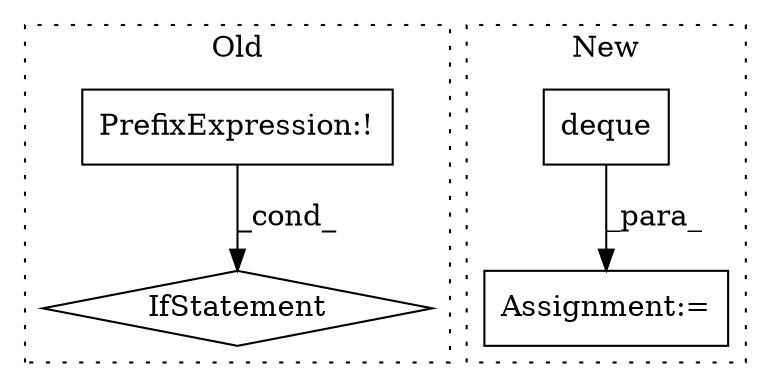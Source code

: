 digraph G {
subgraph cluster0 {
1 [label="IfStatement" a="25" s="10699,10721" l="4,2" shape="diamond"];
4 [label="PrefixExpression:!" a="38" s="10703" l="1" shape="box"];
label = "Old";
style="dotted";
}
subgraph cluster1 {
2 [label="deque" a="32" s="11082,11134" l="6,1" shape="box"];
3 [label="Assignment:=" a="7" s="11081" l="1" shape="box"];
label = "New";
style="dotted";
}
2 -> 3 [label="_para_"];
4 -> 1 [label="_cond_"];
}